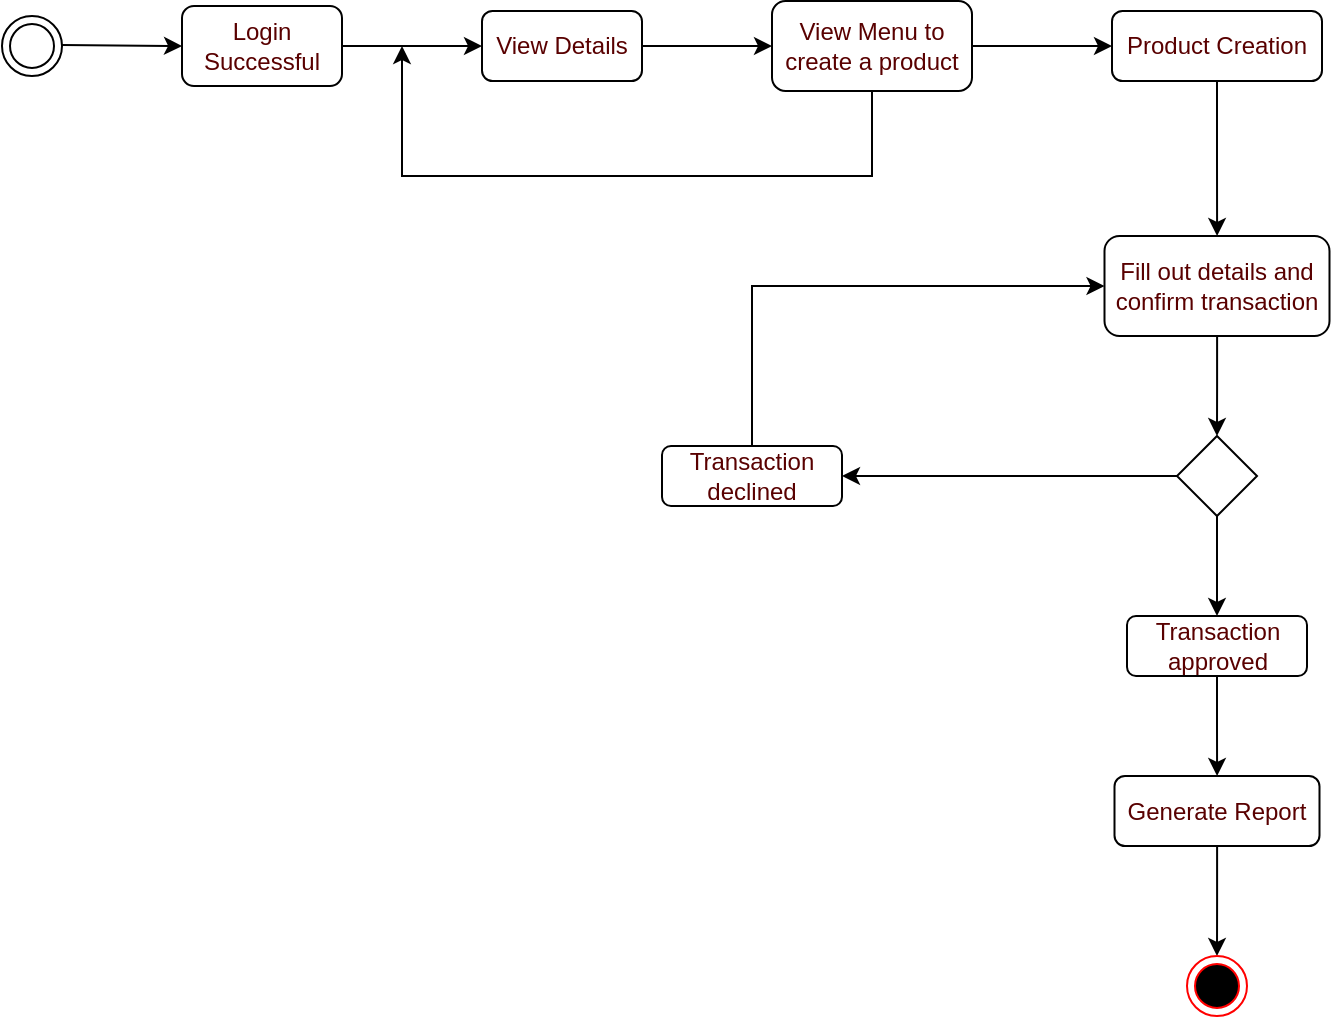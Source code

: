 <mxfile version="15.5.1" type="github">
  <diagram id="kgpKYQtTHZ0yAKxKKP6v" name="Page-1">
    <mxGraphModel dx="1186" dy="614" grid="1" gridSize="10" guides="1" tooltips="1" connect="1" arrows="1" fold="1" page="1" pageScale="1" pageWidth="850" pageHeight="1100" math="0" shadow="0">
      <root>
        <mxCell id="0" />
        <mxCell id="1" parent="0" />
        <mxCell id="wNHDnmGiz50pbZIcv4VM-3" value="" style="ellipse;shape=doubleEllipse;html=1;dashed=0;whitespace=wrap;aspect=fixed;" vertex="1" parent="1">
          <mxGeometry x="40" y="80" width="30" height="30" as="geometry" />
        </mxCell>
        <mxCell id="wNHDnmGiz50pbZIcv4VM-5" value="" style="endArrow=classic;html=1;rounded=0;" edge="1" parent="1">
          <mxGeometry width="50" height="50" relative="1" as="geometry">
            <mxPoint x="70" y="94.5" as="sourcePoint" />
            <mxPoint x="130" y="95" as="targetPoint" />
          </mxGeometry>
        </mxCell>
        <mxCell id="wNHDnmGiz50pbZIcv4VM-8" value="" style="edgeStyle=orthogonalEdgeStyle;rounded=0;orthogonalLoop=1;jettySize=auto;html=1;" edge="1" parent="1" source="wNHDnmGiz50pbZIcv4VM-6" target="wNHDnmGiz50pbZIcv4VM-7">
          <mxGeometry relative="1" as="geometry" />
        </mxCell>
        <mxCell id="wNHDnmGiz50pbZIcv4VM-6" value="&lt;font color=&quot;#590000&quot;&gt;Login Successful&lt;/font&gt;" style="rounded=1;whiteSpace=wrap;html=1;strokeColor=#000000;" vertex="1" parent="1">
          <mxGeometry x="130" y="75" width="80" height="40" as="geometry" />
        </mxCell>
        <mxCell id="wNHDnmGiz50pbZIcv4VM-10" value="" style="edgeStyle=orthogonalEdgeStyle;rounded=0;orthogonalLoop=1;jettySize=auto;html=1;" edge="1" parent="1" source="wNHDnmGiz50pbZIcv4VM-7" target="wNHDnmGiz50pbZIcv4VM-9">
          <mxGeometry relative="1" as="geometry" />
        </mxCell>
        <mxCell id="wNHDnmGiz50pbZIcv4VM-7" value="&lt;font color=&quot;#590000&quot;&gt;View Details&lt;/font&gt;" style="whiteSpace=wrap;html=1;rounded=1;" vertex="1" parent="1">
          <mxGeometry x="280" y="77.5" width="80" height="35" as="geometry" />
        </mxCell>
        <mxCell id="wNHDnmGiz50pbZIcv4VM-11" style="edgeStyle=orthogonalEdgeStyle;rounded=0;orthogonalLoop=1;jettySize=auto;html=1;exitX=0.5;exitY=1;exitDx=0;exitDy=0;" edge="1" parent="1" source="wNHDnmGiz50pbZIcv4VM-9">
          <mxGeometry relative="1" as="geometry">
            <mxPoint x="240" y="95" as="targetPoint" />
            <Array as="points">
              <mxPoint x="475" y="160" />
              <mxPoint x="240" y="160" />
            </Array>
          </mxGeometry>
        </mxCell>
        <mxCell id="wNHDnmGiz50pbZIcv4VM-16" value="" style="edgeStyle=orthogonalEdgeStyle;rounded=0;orthogonalLoop=1;jettySize=auto;html=1;" edge="1" parent="1" source="wNHDnmGiz50pbZIcv4VM-9" target="wNHDnmGiz50pbZIcv4VM-15">
          <mxGeometry relative="1" as="geometry" />
        </mxCell>
        <mxCell id="wNHDnmGiz50pbZIcv4VM-9" value="&lt;font color=&quot;#590000&quot;&gt;View Menu to create a product&lt;/font&gt;" style="whiteSpace=wrap;html=1;rounded=1;" vertex="1" parent="1">
          <mxGeometry x="425" y="72.5" width="100" height="45" as="geometry" />
        </mxCell>
        <mxCell id="wNHDnmGiz50pbZIcv4VM-18" value="" style="edgeStyle=orthogonalEdgeStyle;rounded=0;orthogonalLoop=1;jettySize=auto;html=1;" edge="1" parent="1" source="wNHDnmGiz50pbZIcv4VM-15" target="wNHDnmGiz50pbZIcv4VM-17">
          <mxGeometry relative="1" as="geometry" />
        </mxCell>
        <mxCell id="wNHDnmGiz50pbZIcv4VM-15" value="&lt;font color=&quot;#590000&quot;&gt;Product Creation&lt;/font&gt;" style="whiteSpace=wrap;html=1;rounded=1;" vertex="1" parent="1">
          <mxGeometry x="595" y="77.5" width="105" height="35" as="geometry" />
        </mxCell>
        <mxCell id="wNHDnmGiz50pbZIcv4VM-20" style="edgeStyle=orthogonalEdgeStyle;rounded=0;orthogonalLoop=1;jettySize=auto;html=1;entryX=0.5;entryY=0;entryDx=0;entryDy=0;" edge="1" parent="1" source="wNHDnmGiz50pbZIcv4VM-17" target="wNHDnmGiz50pbZIcv4VM-19">
          <mxGeometry relative="1" as="geometry" />
        </mxCell>
        <mxCell id="wNHDnmGiz50pbZIcv4VM-17" value="&lt;font color=&quot;#590000&quot;&gt;Fill out details and confirm transaction&lt;/font&gt;" style="whiteSpace=wrap;html=1;rounded=1;" vertex="1" parent="1">
          <mxGeometry x="591.25" y="190" width="112.5" height="50" as="geometry" />
        </mxCell>
        <mxCell id="wNHDnmGiz50pbZIcv4VM-23" style="edgeStyle=orthogonalEdgeStyle;rounded=0;orthogonalLoop=1;jettySize=auto;html=1;entryX=1;entryY=0.5;entryDx=0;entryDy=0;" edge="1" parent="1" source="wNHDnmGiz50pbZIcv4VM-19" target="wNHDnmGiz50pbZIcv4VM-21">
          <mxGeometry relative="1" as="geometry" />
        </mxCell>
        <mxCell id="wNHDnmGiz50pbZIcv4VM-25" style="edgeStyle=orthogonalEdgeStyle;rounded=0;orthogonalLoop=1;jettySize=auto;html=1;entryX=0.5;entryY=0;entryDx=0;entryDy=0;" edge="1" parent="1" source="wNHDnmGiz50pbZIcv4VM-19" target="wNHDnmGiz50pbZIcv4VM-22">
          <mxGeometry relative="1" as="geometry" />
        </mxCell>
        <mxCell id="wNHDnmGiz50pbZIcv4VM-19" value="" style="rhombus;whiteSpace=wrap;html=1;" vertex="1" parent="1">
          <mxGeometry x="627.5" y="290" width="40" height="40" as="geometry" />
        </mxCell>
        <mxCell id="wNHDnmGiz50pbZIcv4VM-30" style="edgeStyle=orthogonalEdgeStyle;rounded=0;orthogonalLoop=1;jettySize=auto;html=1;entryX=0;entryY=0.5;entryDx=0;entryDy=0;fontColor=#590000;" edge="1" parent="1" source="wNHDnmGiz50pbZIcv4VM-21" target="wNHDnmGiz50pbZIcv4VM-17">
          <mxGeometry relative="1" as="geometry">
            <Array as="points">
              <mxPoint x="415" y="215" />
            </Array>
          </mxGeometry>
        </mxCell>
        <mxCell id="wNHDnmGiz50pbZIcv4VM-21" value="&lt;font color=&quot;#590000&quot;&gt;Transaction declined&lt;/font&gt;" style="whiteSpace=wrap;html=1;rounded=1;" vertex="1" parent="1">
          <mxGeometry x="370" y="295" width="90" height="30" as="geometry" />
        </mxCell>
        <mxCell id="wNHDnmGiz50pbZIcv4VM-27" value="" style="edgeStyle=orthogonalEdgeStyle;rounded=0;orthogonalLoop=1;jettySize=auto;html=1;" edge="1" parent="1" source="wNHDnmGiz50pbZIcv4VM-22" target="wNHDnmGiz50pbZIcv4VM-26">
          <mxGeometry relative="1" as="geometry" />
        </mxCell>
        <mxCell id="wNHDnmGiz50pbZIcv4VM-22" value="&lt;font color=&quot;#590000&quot;&gt;Transaction approved&lt;/font&gt;" style="whiteSpace=wrap;html=1;rounded=1;" vertex="1" parent="1">
          <mxGeometry x="602.5" y="380" width="90" height="30" as="geometry" />
        </mxCell>
        <mxCell id="wNHDnmGiz50pbZIcv4VM-29" style="edgeStyle=orthogonalEdgeStyle;rounded=0;orthogonalLoop=1;jettySize=auto;html=1;entryX=0.5;entryY=0;entryDx=0;entryDy=0;fontColor=#590000;" edge="1" parent="1" source="wNHDnmGiz50pbZIcv4VM-26" target="wNHDnmGiz50pbZIcv4VM-28">
          <mxGeometry relative="1" as="geometry" />
        </mxCell>
        <mxCell id="wNHDnmGiz50pbZIcv4VM-26" value="&lt;font color=&quot;#590000&quot;&gt;Generate Report&lt;/font&gt;" style="whiteSpace=wrap;html=1;rounded=1;" vertex="1" parent="1">
          <mxGeometry x="596.25" y="460" width="102.5" height="35" as="geometry" />
        </mxCell>
        <mxCell id="wNHDnmGiz50pbZIcv4VM-28" value="" style="ellipse;html=1;shape=endState;fillColor=#000000;strokeColor=#ff0000;fontColor=#590000;" vertex="1" parent="1">
          <mxGeometry x="632.5" y="550" width="30" height="30" as="geometry" />
        </mxCell>
      </root>
    </mxGraphModel>
  </diagram>
</mxfile>
